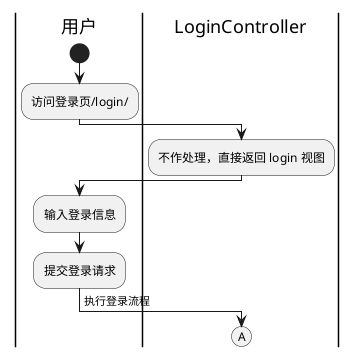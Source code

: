 @startuml
|用户|
start
:访问登录页/login/;
|LoginController|
:不作处理，直接返回 login 视图;
|用户|
:输入登录信息;
:提交登录请求;
|LoginController|
->执行登录流程;
(A)
@enduml